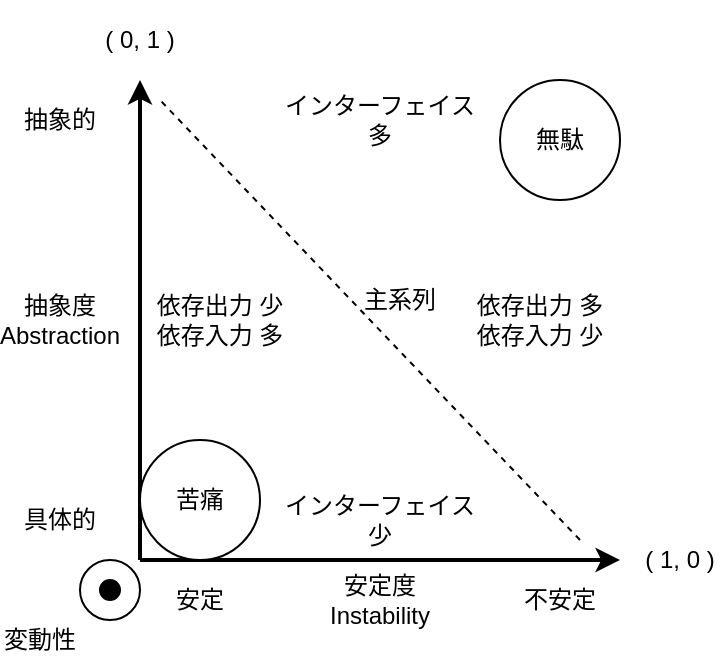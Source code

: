 <mxfile>
    <diagram id="a30sx430KYFtRC9jsoY1" name="Page-1">
        <mxGraphModel dx="746" dy="455" grid="1" gridSize="10" guides="1" tooltips="1" connect="1" arrows="1" fold="1" page="1" pageScale="1" pageWidth="850" pageHeight="1100" math="0" shadow="0">
            <root>
                <mxCell id="0"/>
                <mxCell id="1" parent="0"/>
                <mxCell id="2" value="" style="endArrow=classic;html=1;strokeWidth=2;" edge="1" parent="1">
                    <mxGeometry width="50" height="50" relative="1" as="geometry">
                        <mxPoint x="120" y="280" as="sourcePoint"/>
                        <mxPoint x="120" y="40" as="targetPoint"/>
                    </mxGeometry>
                </mxCell>
                <mxCell id="3" value="" style="endArrow=classic;html=1;strokeWidth=2;" edge="1" parent="1">
                    <mxGeometry width="50" height="50" relative="1" as="geometry">
                        <mxPoint x="120" y="280" as="sourcePoint"/>
                        <mxPoint x="360" y="280" as="targetPoint"/>
                    </mxGeometry>
                </mxCell>
                <mxCell id="5" value="安定度&lt;br&gt;Instability" style="text;html=1;strokeColor=none;fillColor=none;align=center;verticalAlign=middle;whiteSpace=wrap;rounded=0;" vertex="1" parent="1">
                    <mxGeometry x="210" y="280" width="60" height="40" as="geometry"/>
                </mxCell>
                <mxCell id="6" value="抽象度&lt;br&gt;Abstraction" style="text;html=1;strokeColor=none;fillColor=none;align=center;verticalAlign=middle;whiteSpace=wrap;rounded=0;" vertex="1" parent="1">
                    <mxGeometry x="50" y="140" width="60" height="40" as="geometry"/>
                </mxCell>
                <mxCell id="7" value="不安定" style="text;html=1;strokeColor=none;fillColor=none;align=center;verticalAlign=middle;whiteSpace=wrap;rounded=0;" vertex="1" parent="1">
                    <mxGeometry x="300" y="280" width="60" height="40" as="geometry"/>
                </mxCell>
                <mxCell id="8" value="安定" style="text;html=1;strokeColor=none;fillColor=none;align=center;verticalAlign=middle;whiteSpace=wrap;rounded=0;" vertex="1" parent="1">
                    <mxGeometry x="120" y="280" width="60" height="40" as="geometry"/>
                </mxCell>
                <mxCell id="9" value="具体的" style="text;html=1;strokeColor=none;fillColor=none;align=center;verticalAlign=middle;whiteSpace=wrap;rounded=0;" vertex="1" parent="1">
                    <mxGeometry x="50" y="240" width="60" height="40" as="geometry"/>
                </mxCell>
                <mxCell id="10" value="抽象的" style="text;html=1;strokeColor=none;fillColor=none;align=center;verticalAlign=middle;whiteSpace=wrap;rounded=0;" vertex="1" parent="1">
                    <mxGeometry x="50" y="40" width="60" height="40" as="geometry"/>
                </mxCell>
                <mxCell id="11" value="インターフェイス&lt;br&gt;多" style="text;html=1;strokeColor=none;fillColor=none;align=center;verticalAlign=middle;whiteSpace=wrap;rounded=0;" vertex="1" parent="1">
                    <mxGeometry x="185" y="40" width="110" height="40" as="geometry"/>
                </mxCell>
                <mxCell id="12" value="インターフェイス&lt;br&gt;少" style="text;html=1;strokeColor=none;fillColor=none;align=center;verticalAlign=middle;whiteSpace=wrap;rounded=0;" vertex="1" parent="1">
                    <mxGeometry x="185" y="240" width="110" height="40" as="geometry"/>
                </mxCell>
                <mxCell id="13" value="依存出力 少&lt;br&gt;依存入力 多" style="text;html=1;strokeColor=none;fillColor=none;align=center;verticalAlign=middle;whiteSpace=wrap;rounded=0;" vertex="1" parent="1">
                    <mxGeometry x="120" y="140" width="80" height="40" as="geometry"/>
                </mxCell>
                <mxCell id="15" value="依存出力 多&lt;br&gt;依存入力 少" style="text;html=1;strokeColor=none;fillColor=none;align=center;verticalAlign=middle;whiteSpace=wrap;rounded=0;" vertex="1" parent="1">
                    <mxGeometry x="280" y="140" width="80" height="40" as="geometry"/>
                </mxCell>
                <mxCell id="16" value="" style="endArrow=none;html=1;strokeWidth=1;dashed=1;" edge="1" parent="1">
                    <mxGeometry width="50" height="50" relative="1" as="geometry">
                        <mxPoint x="340" y="270" as="sourcePoint"/>
                        <mxPoint x="130" y="50" as="targetPoint"/>
                    </mxGeometry>
                </mxCell>
                <mxCell id="17" value="主系列" style="text;html=1;strokeColor=none;fillColor=none;align=center;verticalAlign=middle;whiteSpace=wrap;rounded=0;rotation=0;" vertex="1" parent="1">
                    <mxGeometry x="230" y="140" width="40" height="20" as="geometry"/>
                </mxCell>
                <mxCell id="20" value="苦痛" style="ellipse;whiteSpace=wrap;html=1;aspect=fixed;" vertex="1" parent="1">
                    <mxGeometry x="120" y="220" width="60" height="60" as="geometry"/>
                </mxCell>
                <mxCell id="21" value="無駄" style="ellipse;whiteSpace=wrap;html=1;aspect=fixed;" vertex="1" parent="1">
                    <mxGeometry x="300" y="40" width="60" height="60" as="geometry"/>
                </mxCell>
                <mxCell id="25" value="" style="group" vertex="1" connectable="0" parent="1">
                    <mxGeometry x="90" y="280" width="30" height="30" as="geometry"/>
                </mxCell>
                <mxCell id="23" value="" style="ellipse;whiteSpace=wrap;html=1;aspect=fixed;fillColor=none;" vertex="1" parent="25">
                    <mxGeometry width="30" height="30" as="geometry"/>
                </mxCell>
                <mxCell id="22" value="" style="ellipse;whiteSpace=wrap;html=1;aspect=fixed;fillColor=#000000;" vertex="1" parent="25">
                    <mxGeometry x="10" y="10" width="10" height="10" as="geometry"/>
                </mxCell>
                <mxCell id="27" value="変動性" style="text;html=1;strokeColor=none;fillColor=none;align=center;verticalAlign=middle;whiteSpace=wrap;rounded=0;" vertex="1" parent="1">
                    <mxGeometry x="50" y="310" width="40" height="20" as="geometry"/>
                </mxCell>
                <mxCell id="30" value="( 1, 0 )" style="text;html=1;strokeColor=none;fillColor=none;align=center;verticalAlign=middle;whiteSpace=wrap;rounded=0;" vertex="1" parent="1">
                    <mxGeometry x="370" y="260" width="40" height="40" as="geometry"/>
                </mxCell>
                <mxCell id="31" value="( 0, 1 )" style="text;html=1;strokeColor=none;fillColor=none;align=center;verticalAlign=middle;whiteSpace=wrap;rounded=0;" vertex="1" parent="1">
                    <mxGeometry x="100" width="40" height="40" as="geometry"/>
                </mxCell>
            </root>
        </mxGraphModel>
    </diagram>
</mxfile>